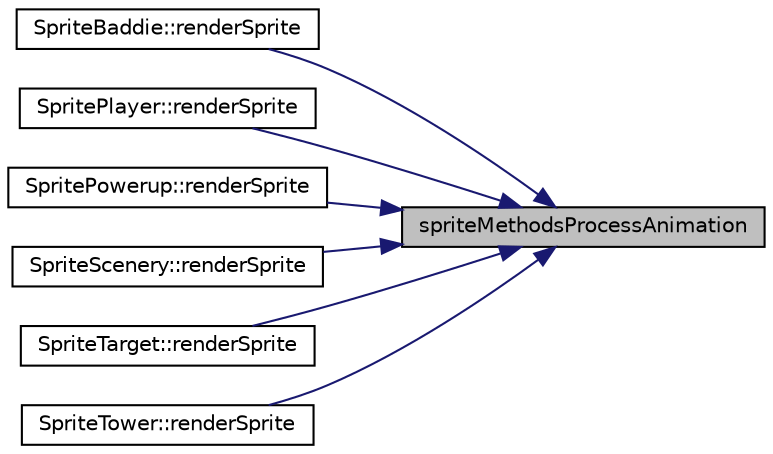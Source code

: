 digraph "spriteMethodsProcessAnimation"
{
 // LATEX_PDF_SIZE
  edge [fontname="Helvetica",fontsize="10",labelfontname="Helvetica",labelfontsize="10"];
  node [fontname="Helvetica",fontsize="10",shape=record];
  rankdir="RL";
  Node1 [label="spriteMethodsProcessAnimation",height=0.2,width=0.4,color="black", fillcolor="grey75", style="filled", fontcolor="black",tooltip=" "];
  Node1 -> Node2 [dir="back",color="midnightblue",fontsize="10",style="solid",fontname="Helvetica"];
  Node2 [label="SpriteBaddie::renderSprite",height=0.2,width=0.4,color="black", fillcolor="white", style="filled",URL="$class_sprite_baddie.html#a3fb15b57d1a864b79f125896f0ae16ca",tooltip=" "];
  Node1 -> Node3 [dir="back",color="midnightblue",fontsize="10",style="solid",fontname="Helvetica"];
  Node3 [label="SpritePlayer::renderSprite",height=0.2,width=0.4,color="black", fillcolor="white", style="filled",URL="$class_sprite_player.html#a819e727050ccf6e43ba329abbd9c7836",tooltip=" "];
  Node1 -> Node4 [dir="back",color="midnightblue",fontsize="10",style="solid",fontname="Helvetica"];
  Node4 [label="SpritePowerup::renderSprite",height=0.2,width=0.4,color="black", fillcolor="white", style="filled",URL="$class_sprite_powerup.html#af6eda6fdcff9052038ca0a7007bf1c21",tooltip=" "];
  Node1 -> Node5 [dir="back",color="midnightblue",fontsize="10",style="solid",fontname="Helvetica"];
  Node5 [label="SpriteScenery::renderSprite",height=0.2,width=0.4,color="black", fillcolor="white", style="filled",URL="$class_sprite_scenery.html#a9f0f920ef1271a4791c7c2b8ebf342f5",tooltip=" "];
  Node1 -> Node6 [dir="back",color="midnightblue",fontsize="10",style="solid",fontname="Helvetica"];
  Node6 [label="SpriteTarget::renderSprite",height=0.2,width=0.4,color="black", fillcolor="white", style="filled",URL="$class_sprite_target.html#a005c55f749b48516d3618ba18186722e",tooltip=" "];
  Node1 -> Node7 [dir="back",color="midnightblue",fontsize="10",style="solid",fontname="Helvetica"];
  Node7 [label="SpriteTower::renderSprite",height=0.2,width=0.4,color="black", fillcolor="white", style="filled",URL="$class_sprite_tower.html#ad70534bf2ac9ce3487c91e0bbc4cf07f",tooltip=" "];
}
